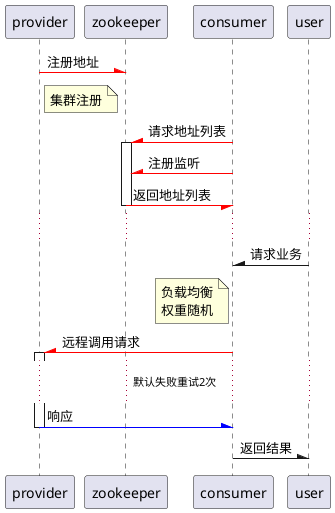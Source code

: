 @startuml


provider -[#red]\ zookeeper : 注册地址
note right of provider
 集群注册
end note


consumer -[#red]\ zookeeper : 请求地址列表
activate zookeeper
consumer -[#red]\ zookeeper : 注册监听

consumer \-[#red] zookeeper : 返回地址列表
deactivate zookeeper
...

user -\ consumer : 请求业务

note left of consumer
 负载均衡
 权重随机
end note
consumer -[#red]\ provider : 远程调用请求
activate provider

... 默认失败重试2次 ...

consumer /[#blue]- provider : 响应
deactivate provider

consumer -\ user : 返回结果



@enduml